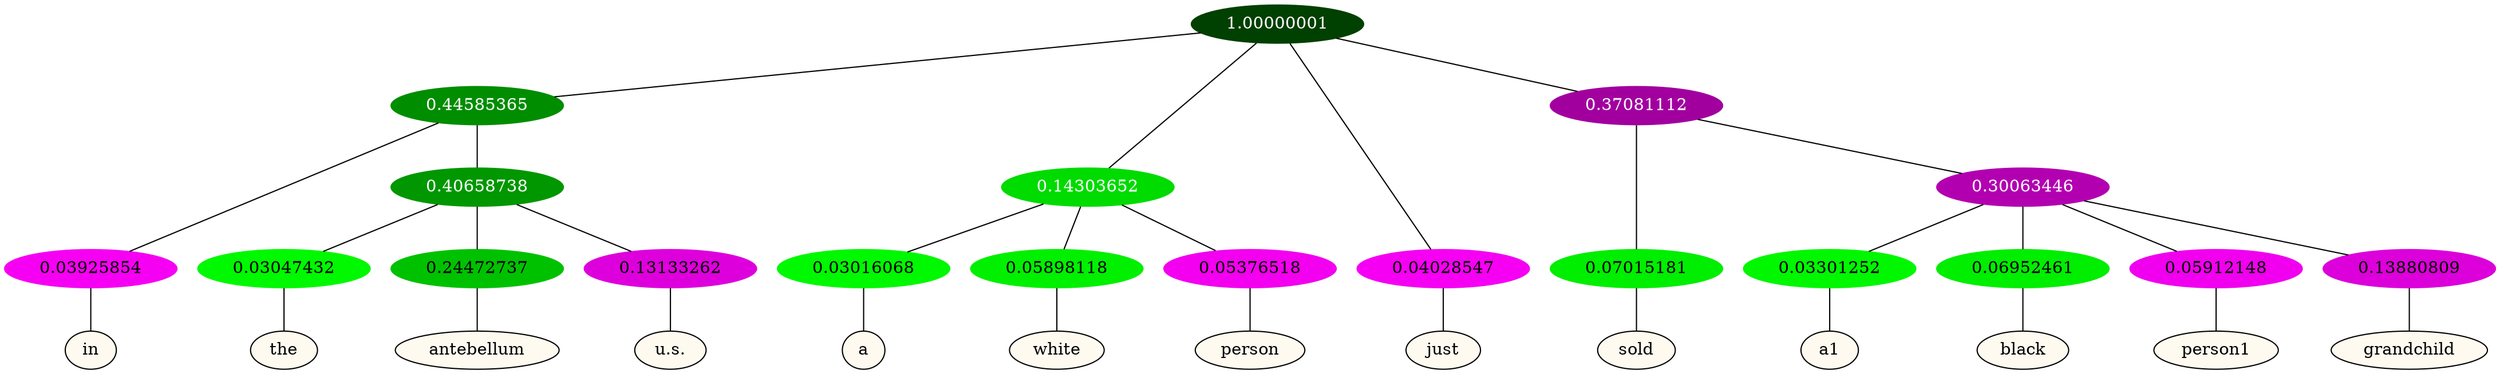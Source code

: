 graph {
	node [format=png height=0.15 nodesep=0.001 ordering=out overlap=prism overlap_scaling=0.01 ranksep=0.001 ratio=0.2 style=filled width=0.15]
	{
		rank=same
		a_w_5 [label=in color=black fillcolor=floralwhite style="filled,solid"]
		a_w_12 [label=the color=black fillcolor=floralwhite style="filled,solid"]
		a_w_13 [label=antebellum color=black fillcolor=floralwhite style="filled,solid"]
		a_w_14 [label="u.s." color=black fillcolor=floralwhite style="filled,solid"]
		a_w_7 [label=a color=black fillcolor=floralwhite style="filled,solid"]
		a_w_8 [label=white color=black fillcolor=floralwhite style="filled,solid"]
		a_w_9 [label=person color=black fillcolor=floralwhite style="filled,solid"]
		a_w_3 [label=just color=black fillcolor=floralwhite style="filled,solid"]
		a_w_10 [label=sold color=black fillcolor=floralwhite style="filled,solid"]
		a_w_15 [label=a1 color=black fillcolor=floralwhite style="filled,solid"]
		a_w_16 [label=black color=black fillcolor=floralwhite style="filled,solid"]
		a_w_17 [label=person1 color=black fillcolor=floralwhite style="filled,solid"]
		a_w_18 [label=grandchild color=black fillcolor=floralwhite style="filled,solid"]
	}
	a_n_5 -- a_w_5
	a_n_12 -- a_w_12
	a_n_13 -- a_w_13
	a_n_14 -- a_w_14
	a_n_7 -- a_w_7
	a_n_8 -- a_w_8
	a_n_9 -- a_w_9
	a_n_3 -- a_w_3
	a_n_10 -- a_w_10
	a_n_15 -- a_w_15
	a_n_16 -- a_w_16
	a_n_17 -- a_w_17
	a_n_18 -- a_w_18
	{
		rank=same
		a_n_5 [label=0.03925854 color="0.835 1.000 0.961" fontcolor=black]
		a_n_12 [label=0.03047432 color="0.334 1.000 0.970" fontcolor=black]
		a_n_13 [label=0.24472737 color="0.334 1.000 0.755" fontcolor=black]
		a_n_14 [label=0.13133262 color="0.835 1.000 0.869" fontcolor=black]
		a_n_7 [label=0.03016068 color="0.334 1.000 0.970" fontcolor=black]
		a_n_8 [label=0.05898118 color="0.334 1.000 0.941" fontcolor=black]
		a_n_9 [label=0.05376518 color="0.835 1.000 0.946" fontcolor=black]
		a_n_3 [label=0.04028547 color="0.835 1.000 0.960" fontcolor=black]
		a_n_10 [label=0.07015181 color="0.334 1.000 0.930" fontcolor=black]
		a_n_15 [label=0.03301252 color="0.334 1.000 0.967" fontcolor=black]
		a_n_16 [label=0.06952461 color="0.334 1.000 0.930" fontcolor=black]
		a_n_17 [label=0.05912148 color="0.835 1.000 0.941" fontcolor=black]
		a_n_18 [label=0.13880809 color="0.835 1.000 0.861" fontcolor=black]
	}
	a_n_0 [label=1.00000001 color="0.334 1.000 0.250" fontcolor=grey99]
	a_n_1 [label=0.44585365 color="0.334 1.000 0.554" fontcolor=grey99]
	a_n_0 -- a_n_1
	a_n_2 [label=0.14303652 color="0.334 1.000 0.857" fontcolor=grey99]
	a_n_0 -- a_n_2
	a_n_0 -- a_n_3
	a_n_4 [label=0.37081112 color="0.835 1.000 0.629" fontcolor=grey99]
	a_n_0 -- a_n_4
	a_n_1 -- a_n_5
	a_n_6 [label=0.40658738 color="0.334 1.000 0.593" fontcolor=grey99]
	a_n_1 -- a_n_6
	a_n_2 -- a_n_7
	a_n_2 -- a_n_8
	a_n_2 -- a_n_9
	a_n_4 -- a_n_10
	a_n_11 [label=0.30063446 color="0.835 1.000 0.699" fontcolor=grey99]
	a_n_4 -- a_n_11
	a_n_6 -- a_n_12
	a_n_6 -- a_n_13
	a_n_6 -- a_n_14
	a_n_11 -- a_n_15
	a_n_11 -- a_n_16
	a_n_11 -- a_n_17
	a_n_11 -- a_n_18
}
